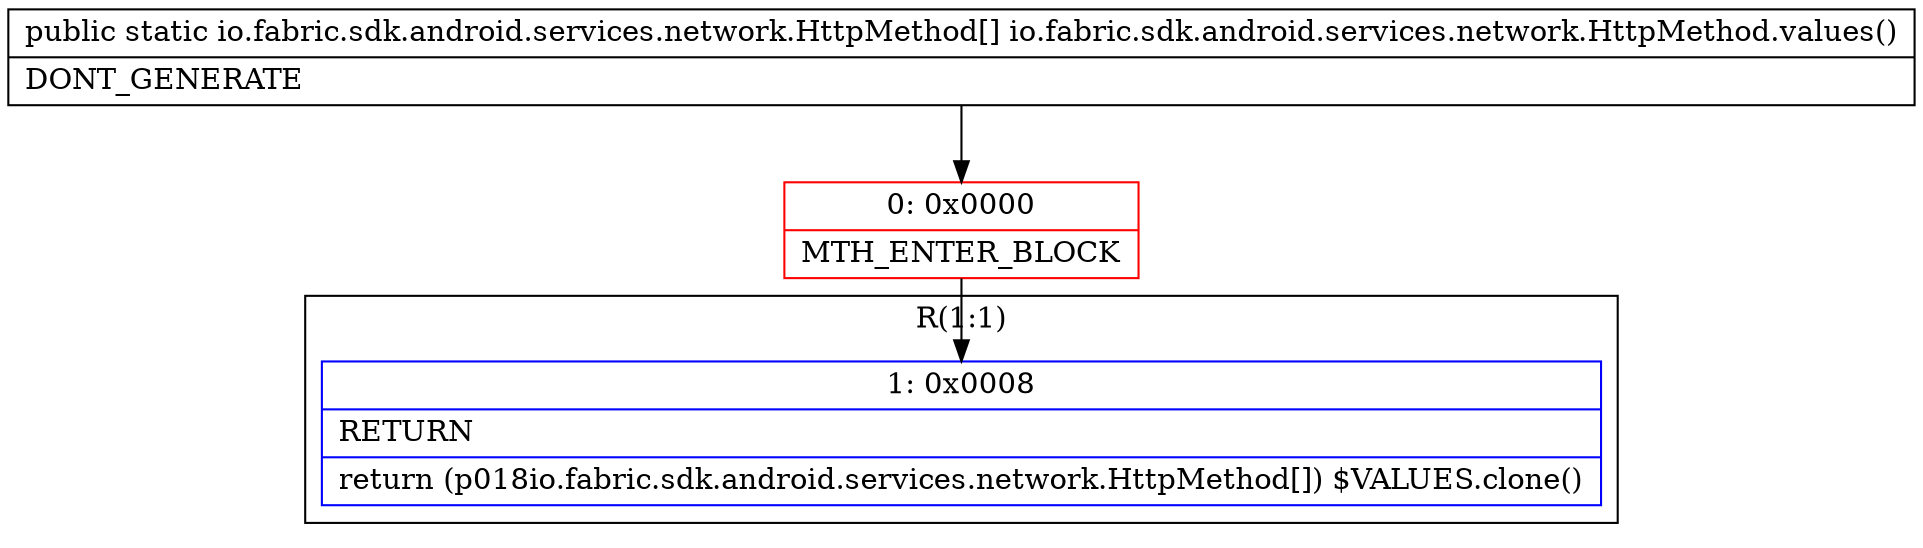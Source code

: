 digraph "CFG forio.fabric.sdk.android.services.network.HttpMethod.values()[Lio\/fabric\/sdk\/android\/services\/network\/HttpMethod;" {
subgraph cluster_Region_1583073206 {
label = "R(1:1)";
node [shape=record,color=blue];
Node_1 [shape=record,label="{1\:\ 0x0008|RETURN\l|return (p018io.fabric.sdk.android.services.network.HttpMethod[]) $VALUES.clone()\l}"];
}
Node_0 [shape=record,color=red,label="{0\:\ 0x0000|MTH_ENTER_BLOCK\l}"];
MethodNode[shape=record,label="{public static io.fabric.sdk.android.services.network.HttpMethod[] io.fabric.sdk.android.services.network.HttpMethod.values()  | DONT_GENERATE\l}"];
MethodNode -> Node_0;
Node_0 -> Node_1;
}

